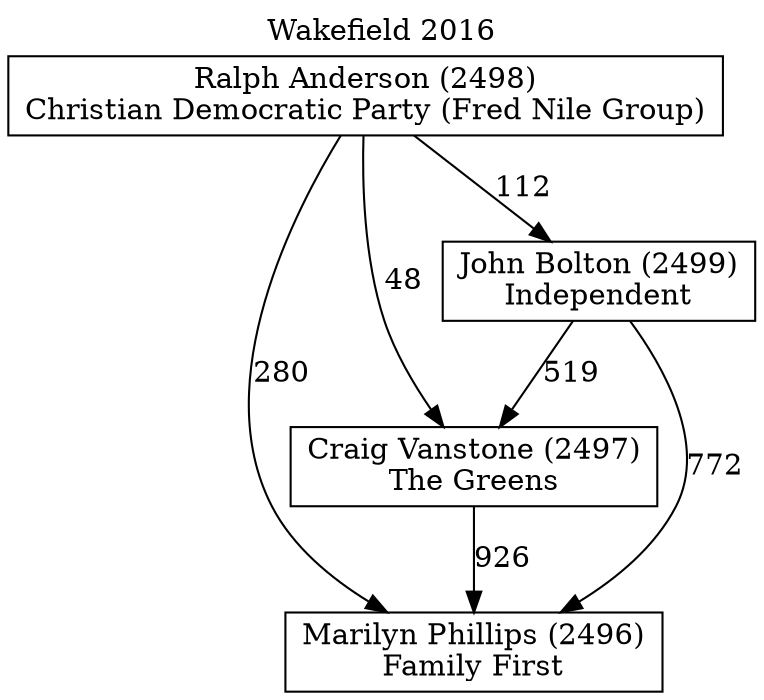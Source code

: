 // House preference flow
digraph "Marilyn Phillips (2496)_Wakefield_2016" {
	graph [label="Wakefield 2016" labelloc=t mclimit=10]
	node [shape=box]
	"Marilyn Phillips (2496)" [label="Marilyn Phillips (2496)
Family First"]
	"Craig Vanstone (2497)" [label="Craig Vanstone (2497)
The Greens"]
	"John Bolton (2499)" [label="John Bolton (2499)
Independent"]
	"Ralph Anderson (2498)" [label="Ralph Anderson (2498)
Christian Democratic Party (Fred Nile Group)"]
	"Craig Vanstone (2497)" -> "Marilyn Phillips (2496)" [label=926]
	"John Bolton (2499)" -> "Craig Vanstone (2497)" [label=519]
	"Ralph Anderson (2498)" -> "John Bolton (2499)" [label=112]
	"John Bolton (2499)" -> "Marilyn Phillips (2496)" [label=772]
	"Ralph Anderson (2498)" -> "Marilyn Phillips (2496)" [label=280]
	"Ralph Anderson (2498)" -> "Craig Vanstone (2497)" [label=48]
}
